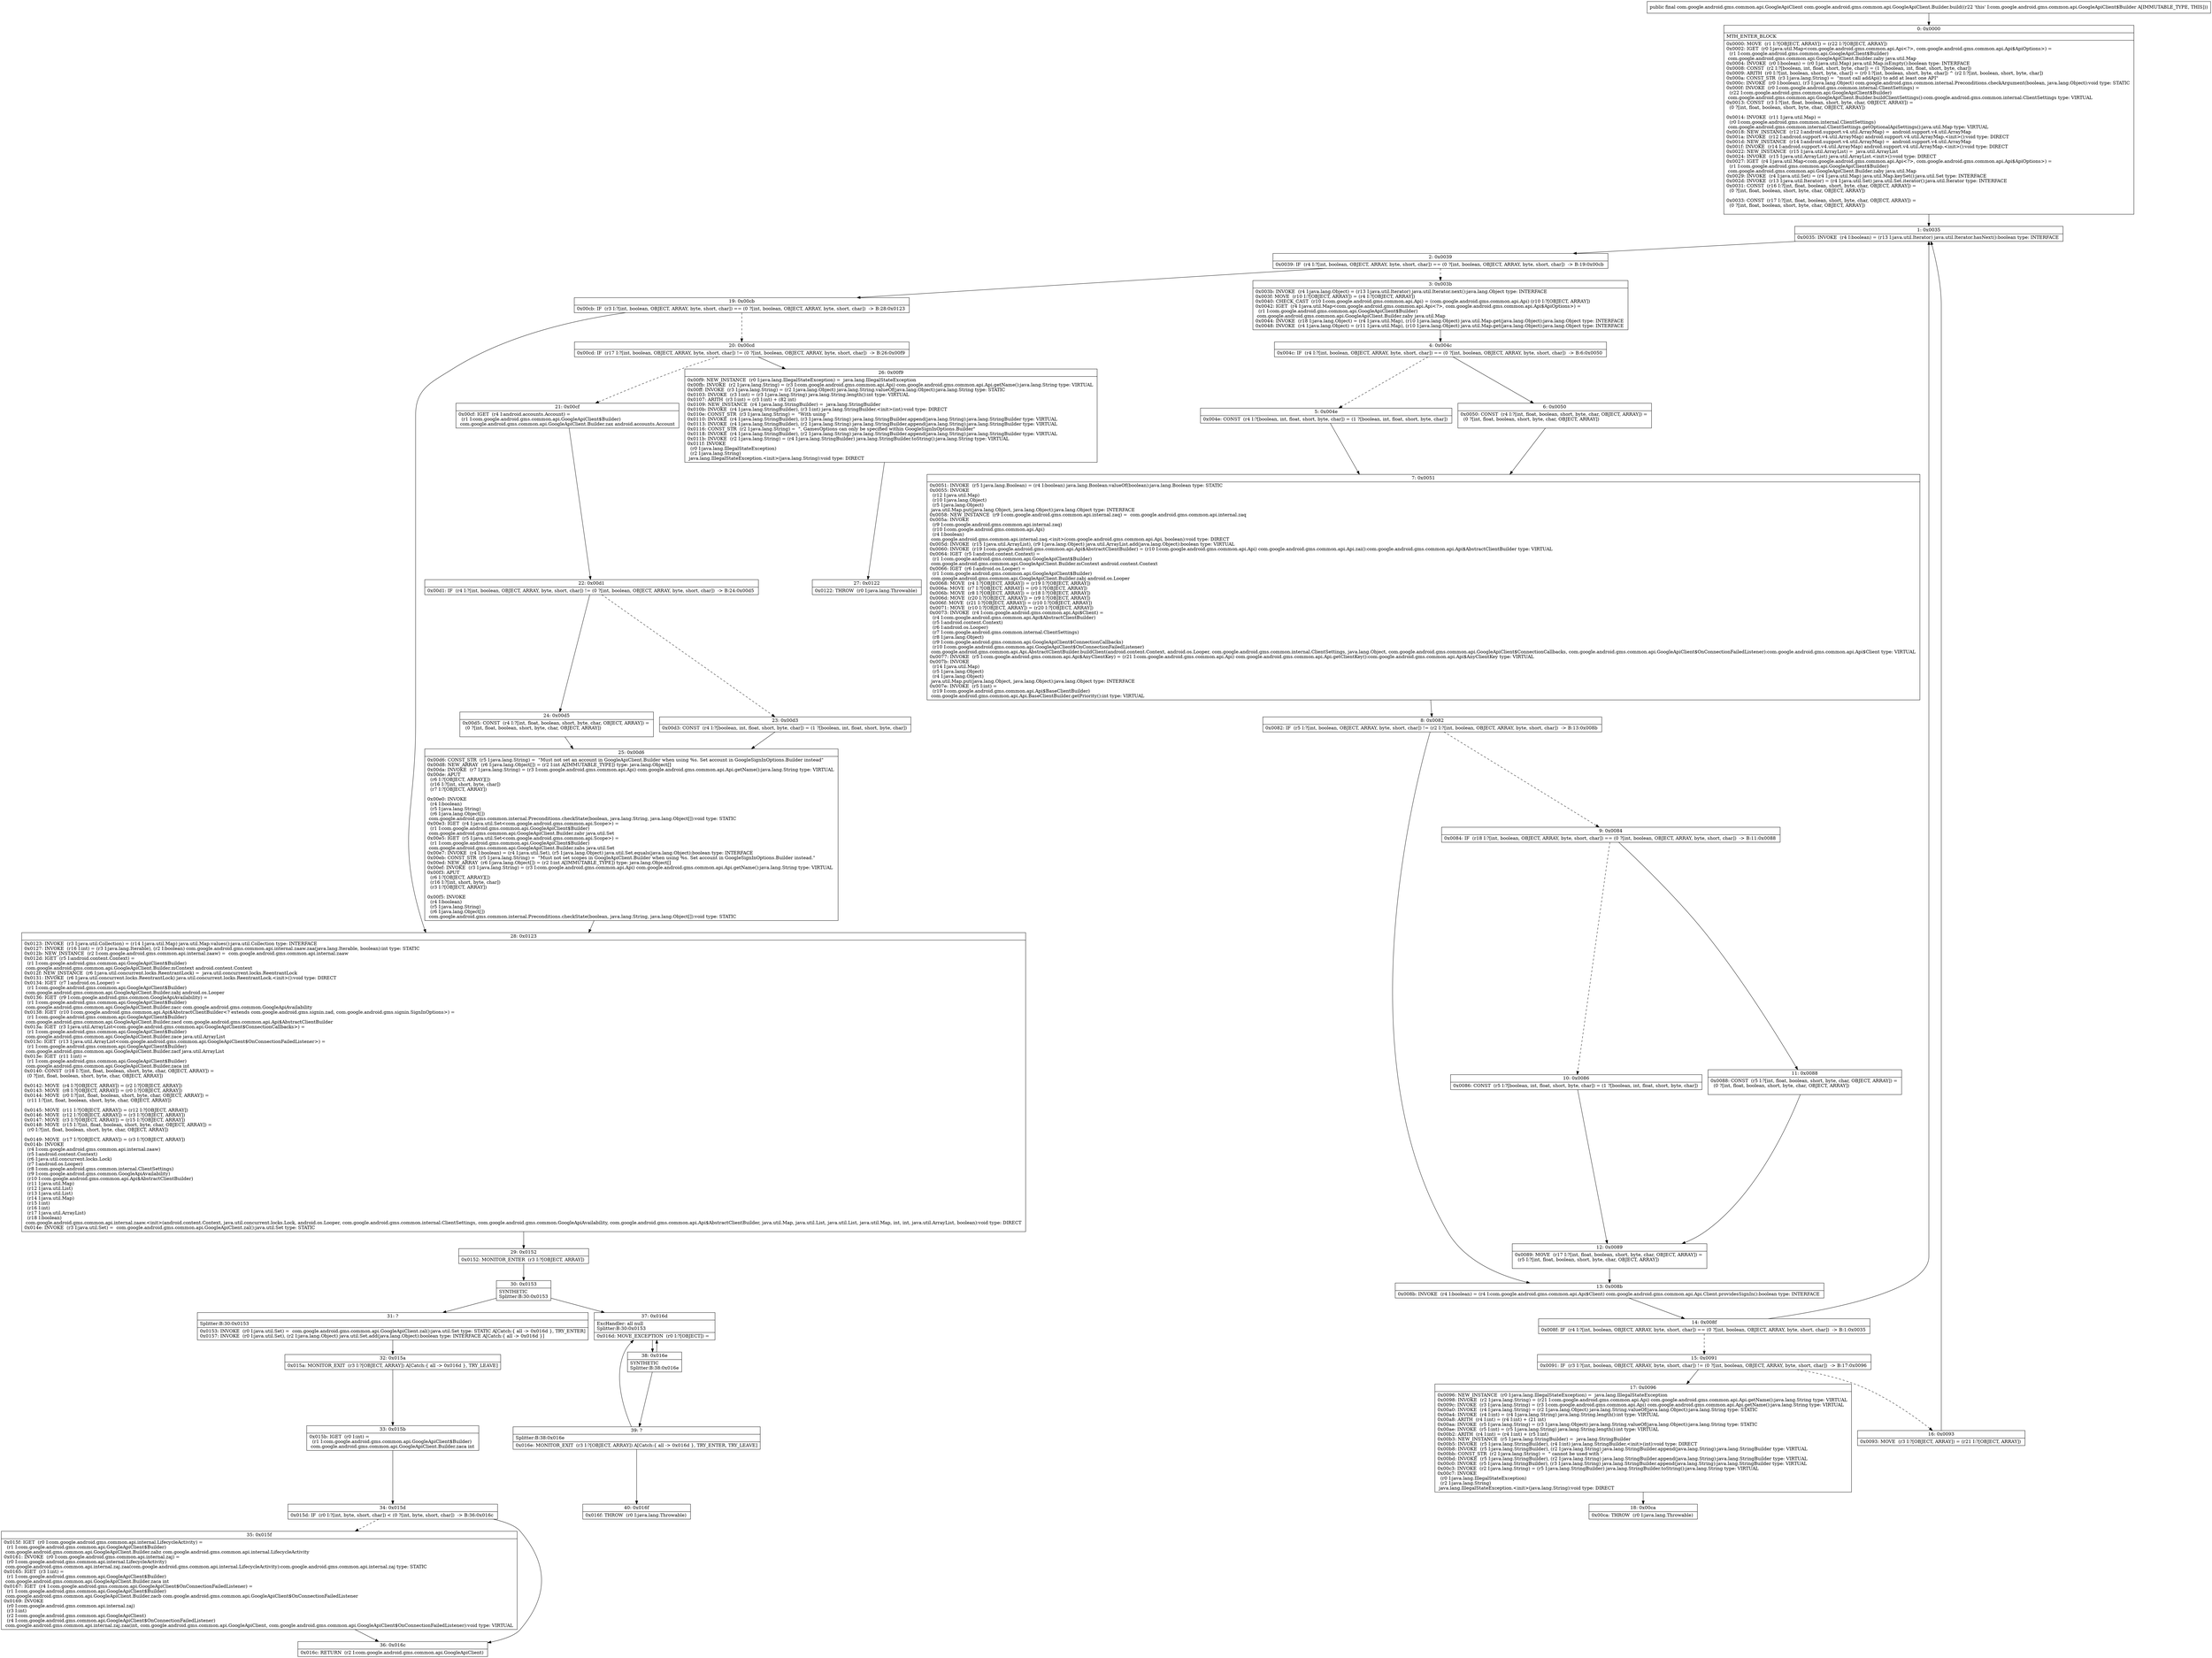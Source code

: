 digraph "CFG forcom.google.android.gms.common.api.GoogleApiClient.Builder.build()Lcom\/google\/android\/gms\/common\/api\/GoogleApiClient;" {
Node_0 [shape=record,label="{0\:\ 0x0000|MTH_ENTER_BLOCK\l|0x0000: MOVE  (r1 I:?[OBJECT, ARRAY]) = (r22 I:?[OBJECT, ARRAY]) \l0x0002: IGET  (r0 I:java.util.Map\<com.google.android.gms.common.api.Api\<?\>, com.google.android.gms.common.api.Api$ApiOptions\>) = \l  (r1 I:com.google.android.gms.common.api.GoogleApiClient$Builder)\l com.google.android.gms.common.api.GoogleApiClient.Builder.zaby java.util.Map \l0x0004: INVOKE  (r0 I:boolean) = (r0 I:java.util.Map) java.util.Map.isEmpty():boolean type: INTERFACE \l0x0008: CONST  (r2 I:?[boolean, int, float, short, byte, char]) = (1 ?[boolean, int, float, short, byte, char]) \l0x0009: ARITH  (r0 I:?[int, boolean, short, byte, char]) = (r0 I:?[int, boolean, short, byte, char]) ^ (r2 I:?[int, boolean, short, byte, char]) \l0x000a: CONST_STR  (r3 I:java.lang.String) =  \"must call addApi() to add at least one API\" \l0x000c: INVOKE  (r0 I:boolean), (r3 I:java.lang.Object) com.google.android.gms.common.internal.Preconditions.checkArgument(boolean, java.lang.Object):void type: STATIC \l0x000f: INVOKE  (r0 I:com.google.android.gms.common.internal.ClientSettings) = \l  (r22 I:com.google.android.gms.common.api.GoogleApiClient$Builder)\l com.google.android.gms.common.api.GoogleApiClient.Builder.buildClientSettings():com.google.android.gms.common.internal.ClientSettings type: VIRTUAL \l0x0013: CONST  (r3 I:?[int, float, boolean, short, byte, char, OBJECT, ARRAY]) = \l  (0 ?[int, float, boolean, short, byte, char, OBJECT, ARRAY])\l \l0x0014: INVOKE  (r11 I:java.util.Map) = \l  (r0 I:com.google.android.gms.common.internal.ClientSettings)\l com.google.android.gms.common.internal.ClientSettings.getOptionalApiSettings():java.util.Map type: VIRTUAL \l0x0018: NEW_INSTANCE  (r12 I:android.support.v4.util.ArrayMap) =  android.support.v4.util.ArrayMap \l0x001a: INVOKE  (r12 I:android.support.v4.util.ArrayMap) android.support.v4.util.ArrayMap.\<init\>():void type: DIRECT \l0x001d: NEW_INSTANCE  (r14 I:android.support.v4.util.ArrayMap) =  android.support.v4.util.ArrayMap \l0x001f: INVOKE  (r14 I:android.support.v4.util.ArrayMap) android.support.v4.util.ArrayMap.\<init\>():void type: DIRECT \l0x0022: NEW_INSTANCE  (r15 I:java.util.ArrayList) =  java.util.ArrayList \l0x0024: INVOKE  (r15 I:java.util.ArrayList) java.util.ArrayList.\<init\>():void type: DIRECT \l0x0027: IGET  (r4 I:java.util.Map\<com.google.android.gms.common.api.Api\<?\>, com.google.android.gms.common.api.Api$ApiOptions\>) = \l  (r1 I:com.google.android.gms.common.api.GoogleApiClient$Builder)\l com.google.android.gms.common.api.GoogleApiClient.Builder.zaby java.util.Map \l0x0029: INVOKE  (r4 I:java.util.Set) = (r4 I:java.util.Map) java.util.Map.keySet():java.util.Set type: INTERFACE \l0x002d: INVOKE  (r13 I:java.util.Iterator) = (r4 I:java.util.Set) java.util.Set.iterator():java.util.Iterator type: INTERFACE \l0x0031: CONST  (r16 I:?[int, float, boolean, short, byte, char, OBJECT, ARRAY]) = \l  (0 ?[int, float, boolean, short, byte, char, OBJECT, ARRAY])\l \l0x0033: CONST  (r17 I:?[int, float, boolean, short, byte, char, OBJECT, ARRAY]) = \l  (0 ?[int, float, boolean, short, byte, char, OBJECT, ARRAY])\l \l}"];
Node_1 [shape=record,label="{1\:\ 0x0035|0x0035: INVOKE  (r4 I:boolean) = (r13 I:java.util.Iterator) java.util.Iterator.hasNext():boolean type: INTERFACE \l}"];
Node_2 [shape=record,label="{2\:\ 0x0039|0x0039: IF  (r4 I:?[int, boolean, OBJECT, ARRAY, byte, short, char]) == (0 ?[int, boolean, OBJECT, ARRAY, byte, short, char])  \-\> B:19:0x00cb \l}"];
Node_3 [shape=record,label="{3\:\ 0x003b|0x003b: INVOKE  (r4 I:java.lang.Object) = (r13 I:java.util.Iterator) java.util.Iterator.next():java.lang.Object type: INTERFACE \l0x003f: MOVE  (r10 I:?[OBJECT, ARRAY]) = (r4 I:?[OBJECT, ARRAY]) \l0x0040: CHECK_CAST  (r10 I:com.google.android.gms.common.api.Api) = (com.google.android.gms.common.api.Api) (r10 I:?[OBJECT, ARRAY]) \l0x0042: IGET  (r4 I:java.util.Map\<com.google.android.gms.common.api.Api\<?\>, com.google.android.gms.common.api.Api$ApiOptions\>) = \l  (r1 I:com.google.android.gms.common.api.GoogleApiClient$Builder)\l com.google.android.gms.common.api.GoogleApiClient.Builder.zaby java.util.Map \l0x0044: INVOKE  (r18 I:java.lang.Object) = (r4 I:java.util.Map), (r10 I:java.lang.Object) java.util.Map.get(java.lang.Object):java.lang.Object type: INTERFACE \l0x0048: INVOKE  (r4 I:java.lang.Object) = (r11 I:java.util.Map), (r10 I:java.lang.Object) java.util.Map.get(java.lang.Object):java.lang.Object type: INTERFACE \l}"];
Node_4 [shape=record,label="{4\:\ 0x004c|0x004c: IF  (r4 I:?[int, boolean, OBJECT, ARRAY, byte, short, char]) == (0 ?[int, boolean, OBJECT, ARRAY, byte, short, char])  \-\> B:6:0x0050 \l}"];
Node_5 [shape=record,label="{5\:\ 0x004e|0x004e: CONST  (r4 I:?[boolean, int, float, short, byte, char]) = (1 ?[boolean, int, float, short, byte, char]) \l}"];
Node_6 [shape=record,label="{6\:\ 0x0050|0x0050: CONST  (r4 I:?[int, float, boolean, short, byte, char, OBJECT, ARRAY]) = \l  (0 ?[int, float, boolean, short, byte, char, OBJECT, ARRAY])\l \l}"];
Node_7 [shape=record,label="{7\:\ 0x0051|0x0051: INVOKE  (r5 I:java.lang.Boolean) = (r4 I:boolean) java.lang.Boolean.valueOf(boolean):java.lang.Boolean type: STATIC \l0x0055: INVOKE  \l  (r12 I:java.util.Map)\l  (r10 I:java.lang.Object)\l  (r5 I:java.lang.Object)\l java.util.Map.put(java.lang.Object, java.lang.Object):java.lang.Object type: INTERFACE \l0x0058: NEW_INSTANCE  (r9 I:com.google.android.gms.common.api.internal.zaq) =  com.google.android.gms.common.api.internal.zaq \l0x005a: INVOKE  \l  (r9 I:com.google.android.gms.common.api.internal.zaq)\l  (r10 I:com.google.android.gms.common.api.Api)\l  (r4 I:boolean)\l com.google.android.gms.common.api.internal.zaq.\<init\>(com.google.android.gms.common.api.Api, boolean):void type: DIRECT \l0x005d: INVOKE  (r15 I:java.util.ArrayList), (r9 I:java.lang.Object) java.util.ArrayList.add(java.lang.Object):boolean type: VIRTUAL \l0x0060: INVOKE  (r19 I:com.google.android.gms.common.api.Api$AbstractClientBuilder) = (r10 I:com.google.android.gms.common.api.Api) com.google.android.gms.common.api.Api.zai():com.google.android.gms.common.api.Api$AbstractClientBuilder type: VIRTUAL \l0x0064: IGET  (r5 I:android.content.Context) = \l  (r1 I:com.google.android.gms.common.api.GoogleApiClient$Builder)\l com.google.android.gms.common.api.GoogleApiClient.Builder.mContext android.content.Context \l0x0066: IGET  (r6 I:android.os.Looper) = \l  (r1 I:com.google.android.gms.common.api.GoogleApiClient$Builder)\l com.google.android.gms.common.api.GoogleApiClient.Builder.zabj android.os.Looper \l0x0068: MOVE  (r4 I:?[OBJECT, ARRAY]) = (r19 I:?[OBJECT, ARRAY]) \l0x006a: MOVE  (r7 I:?[OBJECT, ARRAY]) = (r0 I:?[OBJECT, ARRAY]) \l0x006b: MOVE  (r8 I:?[OBJECT, ARRAY]) = (r18 I:?[OBJECT, ARRAY]) \l0x006d: MOVE  (r20 I:?[OBJECT, ARRAY]) = (r9 I:?[OBJECT, ARRAY]) \l0x006f: MOVE  (r21 I:?[OBJECT, ARRAY]) = (r10 I:?[OBJECT, ARRAY]) \l0x0071: MOVE  (r10 I:?[OBJECT, ARRAY]) = (r20 I:?[OBJECT, ARRAY]) \l0x0073: INVOKE  (r4 I:com.google.android.gms.common.api.Api$Client) = \l  (r4 I:com.google.android.gms.common.api.Api$AbstractClientBuilder)\l  (r5 I:android.content.Context)\l  (r6 I:android.os.Looper)\l  (r7 I:com.google.android.gms.common.internal.ClientSettings)\l  (r8 I:java.lang.Object)\l  (r9 I:com.google.android.gms.common.api.GoogleApiClient$ConnectionCallbacks)\l  (r10 I:com.google.android.gms.common.api.GoogleApiClient$OnConnectionFailedListener)\l com.google.android.gms.common.api.Api.AbstractClientBuilder.buildClient(android.content.Context, android.os.Looper, com.google.android.gms.common.internal.ClientSettings, java.lang.Object, com.google.android.gms.common.api.GoogleApiClient$ConnectionCallbacks, com.google.android.gms.common.api.GoogleApiClient$OnConnectionFailedListener):com.google.android.gms.common.api.Api$Client type: VIRTUAL \l0x0077: INVOKE  (r5 I:com.google.android.gms.common.api.Api$AnyClientKey) = (r21 I:com.google.android.gms.common.api.Api) com.google.android.gms.common.api.Api.getClientKey():com.google.android.gms.common.api.Api$AnyClientKey type: VIRTUAL \l0x007b: INVOKE  \l  (r14 I:java.util.Map)\l  (r5 I:java.lang.Object)\l  (r4 I:java.lang.Object)\l java.util.Map.put(java.lang.Object, java.lang.Object):java.lang.Object type: INTERFACE \l0x007e: INVOKE  (r5 I:int) = \l  (r19 I:com.google.android.gms.common.api.Api$BaseClientBuilder)\l com.google.android.gms.common.api.Api.BaseClientBuilder.getPriority():int type: VIRTUAL \l}"];
Node_8 [shape=record,label="{8\:\ 0x0082|0x0082: IF  (r5 I:?[int, boolean, OBJECT, ARRAY, byte, short, char]) != (r2 I:?[int, boolean, OBJECT, ARRAY, byte, short, char])  \-\> B:13:0x008b \l}"];
Node_9 [shape=record,label="{9\:\ 0x0084|0x0084: IF  (r18 I:?[int, boolean, OBJECT, ARRAY, byte, short, char]) == (0 ?[int, boolean, OBJECT, ARRAY, byte, short, char])  \-\> B:11:0x0088 \l}"];
Node_10 [shape=record,label="{10\:\ 0x0086|0x0086: CONST  (r5 I:?[boolean, int, float, short, byte, char]) = (1 ?[boolean, int, float, short, byte, char]) \l}"];
Node_11 [shape=record,label="{11\:\ 0x0088|0x0088: CONST  (r5 I:?[int, float, boolean, short, byte, char, OBJECT, ARRAY]) = \l  (0 ?[int, float, boolean, short, byte, char, OBJECT, ARRAY])\l \l}"];
Node_12 [shape=record,label="{12\:\ 0x0089|0x0089: MOVE  (r17 I:?[int, float, boolean, short, byte, char, OBJECT, ARRAY]) = \l  (r5 I:?[int, float, boolean, short, byte, char, OBJECT, ARRAY])\l \l}"];
Node_13 [shape=record,label="{13\:\ 0x008b|0x008b: INVOKE  (r4 I:boolean) = (r4 I:com.google.android.gms.common.api.Api$Client) com.google.android.gms.common.api.Api.Client.providesSignIn():boolean type: INTERFACE \l}"];
Node_14 [shape=record,label="{14\:\ 0x008f|0x008f: IF  (r4 I:?[int, boolean, OBJECT, ARRAY, byte, short, char]) == (0 ?[int, boolean, OBJECT, ARRAY, byte, short, char])  \-\> B:1:0x0035 \l}"];
Node_15 [shape=record,label="{15\:\ 0x0091|0x0091: IF  (r3 I:?[int, boolean, OBJECT, ARRAY, byte, short, char]) != (0 ?[int, boolean, OBJECT, ARRAY, byte, short, char])  \-\> B:17:0x0096 \l}"];
Node_16 [shape=record,label="{16\:\ 0x0093|0x0093: MOVE  (r3 I:?[OBJECT, ARRAY]) = (r21 I:?[OBJECT, ARRAY]) \l}"];
Node_17 [shape=record,label="{17\:\ 0x0096|0x0096: NEW_INSTANCE  (r0 I:java.lang.IllegalStateException) =  java.lang.IllegalStateException \l0x0098: INVOKE  (r2 I:java.lang.String) = (r21 I:com.google.android.gms.common.api.Api) com.google.android.gms.common.api.Api.getName():java.lang.String type: VIRTUAL \l0x009c: INVOKE  (r3 I:java.lang.String) = (r3 I:com.google.android.gms.common.api.Api) com.google.android.gms.common.api.Api.getName():java.lang.String type: VIRTUAL \l0x00a0: INVOKE  (r4 I:java.lang.String) = (r2 I:java.lang.Object) java.lang.String.valueOf(java.lang.Object):java.lang.String type: STATIC \l0x00a4: INVOKE  (r4 I:int) = (r4 I:java.lang.String) java.lang.String.length():int type: VIRTUAL \l0x00a8: ARITH  (r4 I:int) = (r4 I:int) + (21 int) \l0x00aa: INVOKE  (r5 I:java.lang.String) = (r3 I:java.lang.Object) java.lang.String.valueOf(java.lang.Object):java.lang.String type: STATIC \l0x00ae: INVOKE  (r5 I:int) = (r5 I:java.lang.String) java.lang.String.length():int type: VIRTUAL \l0x00b2: ARITH  (r4 I:int) = (r4 I:int) + (r5 I:int) \l0x00b3: NEW_INSTANCE  (r5 I:java.lang.StringBuilder) =  java.lang.StringBuilder \l0x00b5: INVOKE  (r5 I:java.lang.StringBuilder), (r4 I:int) java.lang.StringBuilder.\<init\>(int):void type: DIRECT \l0x00b8: INVOKE  (r5 I:java.lang.StringBuilder), (r2 I:java.lang.String) java.lang.StringBuilder.append(java.lang.String):java.lang.StringBuilder type: VIRTUAL \l0x00bb: CONST_STR  (r2 I:java.lang.String) =  \" cannot be used with \" \l0x00bd: INVOKE  (r5 I:java.lang.StringBuilder), (r2 I:java.lang.String) java.lang.StringBuilder.append(java.lang.String):java.lang.StringBuilder type: VIRTUAL \l0x00c0: INVOKE  (r5 I:java.lang.StringBuilder), (r3 I:java.lang.String) java.lang.StringBuilder.append(java.lang.String):java.lang.StringBuilder type: VIRTUAL \l0x00c3: INVOKE  (r2 I:java.lang.String) = (r5 I:java.lang.StringBuilder) java.lang.StringBuilder.toString():java.lang.String type: VIRTUAL \l0x00c7: INVOKE  \l  (r0 I:java.lang.IllegalStateException)\l  (r2 I:java.lang.String)\l java.lang.IllegalStateException.\<init\>(java.lang.String):void type: DIRECT \l}"];
Node_18 [shape=record,label="{18\:\ 0x00ca|0x00ca: THROW  (r0 I:java.lang.Throwable) \l}"];
Node_19 [shape=record,label="{19\:\ 0x00cb|0x00cb: IF  (r3 I:?[int, boolean, OBJECT, ARRAY, byte, short, char]) == (0 ?[int, boolean, OBJECT, ARRAY, byte, short, char])  \-\> B:28:0x0123 \l}"];
Node_20 [shape=record,label="{20\:\ 0x00cd|0x00cd: IF  (r17 I:?[int, boolean, OBJECT, ARRAY, byte, short, char]) != (0 ?[int, boolean, OBJECT, ARRAY, byte, short, char])  \-\> B:26:0x00f9 \l}"];
Node_21 [shape=record,label="{21\:\ 0x00cf|0x00cf: IGET  (r4 I:android.accounts.Account) = \l  (r1 I:com.google.android.gms.common.api.GoogleApiClient$Builder)\l com.google.android.gms.common.api.GoogleApiClient.Builder.zax android.accounts.Account \l}"];
Node_22 [shape=record,label="{22\:\ 0x00d1|0x00d1: IF  (r4 I:?[int, boolean, OBJECT, ARRAY, byte, short, char]) != (0 ?[int, boolean, OBJECT, ARRAY, byte, short, char])  \-\> B:24:0x00d5 \l}"];
Node_23 [shape=record,label="{23\:\ 0x00d3|0x00d3: CONST  (r4 I:?[boolean, int, float, short, byte, char]) = (1 ?[boolean, int, float, short, byte, char]) \l}"];
Node_24 [shape=record,label="{24\:\ 0x00d5|0x00d5: CONST  (r4 I:?[int, float, boolean, short, byte, char, OBJECT, ARRAY]) = \l  (0 ?[int, float, boolean, short, byte, char, OBJECT, ARRAY])\l \l}"];
Node_25 [shape=record,label="{25\:\ 0x00d6|0x00d6: CONST_STR  (r5 I:java.lang.String) =  \"Must not set an account in GoogleApiClient.Builder when using %s. Set account in GoogleSignInOptions.Builder instead\" \l0x00d8: NEW_ARRAY  (r6 I:java.lang.Object[]) = (r2 I:int A[IMMUTABLE_TYPE]) type: java.lang.Object[] \l0x00da: INVOKE  (r7 I:java.lang.String) = (r3 I:com.google.android.gms.common.api.Api) com.google.android.gms.common.api.Api.getName():java.lang.String type: VIRTUAL \l0x00de: APUT  \l  (r6 I:?[OBJECT, ARRAY][])\l  (r16 I:?[int, short, byte, char])\l  (r7 I:?[OBJECT, ARRAY])\l \l0x00e0: INVOKE  \l  (r4 I:boolean)\l  (r5 I:java.lang.String)\l  (r6 I:java.lang.Object[])\l com.google.android.gms.common.internal.Preconditions.checkState(boolean, java.lang.String, java.lang.Object[]):void type: STATIC \l0x00e3: IGET  (r4 I:java.util.Set\<com.google.android.gms.common.api.Scope\>) = \l  (r1 I:com.google.android.gms.common.api.GoogleApiClient$Builder)\l com.google.android.gms.common.api.GoogleApiClient.Builder.zabr java.util.Set \l0x00e5: IGET  (r5 I:java.util.Set\<com.google.android.gms.common.api.Scope\>) = \l  (r1 I:com.google.android.gms.common.api.GoogleApiClient$Builder)\l com.google.android.gms.common.api.GoogleApiClient.Builder.zabs java.util.Set \l0x00e7: INVOKE  (r4 I:boolean) = (r4 I:java.util.Set), (r5 I:java.lang.Object) java.util.Set.equals(java.lang.Object):boolean type: INTERFACE \l0x00eb: CONST_STR  (r5 I:java.lang.String) =  \"Must not set scopes in GoogleApiClient.Builder when using %s. Set account in GoogleSignInOptions.Builder instead.\" \l0x00ed: NEW_ARRAY  (r6 I:java.lang.Object[]) = (r2 I:int A[IMMUTABLE_TYPE]) type: java.lang.Object[] \l0x00ef: INVOKE  (r3 I:java.lang.String) = (r3 I:com.google.android.gms.common.api.Api) com.google.android.gms.common.api.Api.getName():java.lang.String type: VIRTUAL \l0x00f3: APUT  \l  (r6 I:?[OBJECT, ARRAY][])\l  (r16 I:?[int, short, byte, char])\l  (r3 I:?[OBJECT, ARRAY])\l \l0x00f5: INVOKE  \l  (r4 I:boolean)\l  (r5 I:java.lang.String)\l  (r6 I:java.lang.Object[])\l com.google.android.gms.common.internal.Preconditions.checkState(boolean, java.lang.String, java.lang.Object[]):void type: STATIC \l}"];
Node_26 [shape=record,label="{26\:\ 0x00f9|0x00f9: NEW_INSTANCE  (r0 I:java.lang.IllegalStateException) =  java.lang.IllegalStateException \l0x00fb: INVOKE  (r2 I:java.lang.String) = (r3 I:com.google.android.gms.common.api.Api) com.google.android.gms.common.api.Api.getName():java.lang.String type: VIRTUAL \l0x00ff: INVOKE  (r3 I:java.lang.String) = (r2 I:java.lang.Object) java.lang.String.valueOf(java.lang.Object):java.lang.String type: STATIC \l0x0103: INVOKE  (r3 I:int) = (r3 I:java.lang.String) java.lang.String.length():int type: VIRTUAL \l0x0107: ARITH  (r3 I:int) = (r3 I:int) + (82 int) \l0x0109: NEW_INSTANCE  (r4 I:java.lang.StringBuilder) =  java.lang.StringBuilder \l0x010b: INVOKE  (r4 I:java.lang.StringBuilder), (r3 I:int) java.lang.StringBuilder.\<init\>(int):void type: DIRECT \l0x010e: CONST_STR  (r3 I:java.lang.String) =  \"With using \" \l0x0110: INVOKE  (r4 I:java.lang.StringBuilder), (r3 I:java.lang.String) java.lang.StringBuilder.append(java.lang.String):java.lang.StringBuilder type: VIRTUAL \l0x0113: INVOKE  (r4 I:java.lang.StringBuilder), (r2 I:java.lang.String) java.lang.StringBuilder.append(java.lang.String):java.lang.StringBuilder type: VIRTUAL \l0x0116: CONST_STR  (r2 I:java.lang.String) =  \", GamesOptions can only be specified within GoogleSignInOptions.Builder\" \l0x0118: INVOKE  (r4 I:java.lang.StringBuilder), (r2 I:java.lang.String) java.lang.StringBuilder.append(java.lang.String):java.lang.StringBuilder type: VIRTUAL \l0x011b: INVOKE  (r2 I:java.lang.String) = (r4 I:java.lang.StringBuilder) java.lang.StringBuilder.toString():java.lang.String type: VIRTUAL \l0x011f: INVOKE  \l  (r0 I:java.lang.IllegalStateException)\l  (r2 I:java.lang.String)\l java.lang.IllegalStateException.\<init\>(java.lang.String):void type: DIRECT \l}"];
Node_27 [shape=record,label="{27\:\ 0x0122|0x0122: THROW  (r0 I:java.lang.Throwable) \l}"];
Node_28 [shape=record,label="{28\:\ 0x0123|0x0123: INVOKE  (r3 I:java.util.Collection) = (r14 I:java.util.Map) java.util.Map.values():java.util.Collection type: INTERFACE \l0x0127: INVOKE  (r16 I:int) = (r3 I:java.lang.Iterable), (r2 I:boolean) com.google.android.gms.common.api.internal.zaaw.zaa(java.lang.Iterable, boolean):int type: STATIC \l0x012b: NEW_INSTANCE  (r2 I:com.google.android.gms.common.api.internal.zaaw) =  com.google.android.gms.common.api.internal.zaaw \l0x012d: IGET  (r5 I:android.content.Context) = \l  (r1 I:com.google.android.gms.common.api.GoogleApiClient$Builder)\l com.google.android.gms.common.api.GoogleApiClient.Builder.mContext android.content.Context \l0x012f: NEW_INSTANCE  (r6 I:java.util.concurrent.locks.ReentrantLock) =  java.util.concurrent.locks.ReentrantLock \l0x0131: INVOKE  (r6 I:java.util.concurrent.locks.ReentrantLock) java.util.concurrent.locks.ReentrantLock.\<init\>():void type: DIRECT \l0x0134: IGET  (r7 I:android.os.Looper) = \l  (r1 I:com.google.android.gms.common.api.GoogleApiClient$Builder)\l com.google.android.gms.common.api.GoogleApiClient.Builder.zabj android.os.Looper \l0x0136: IGET  (r9 I:com.google.android.gms.common.GoogleApiAvailability) = \l  (r1 I:com.google.android.gms.common.api.GoogleApiClient$Builder)\l com.google.android.gms.common.api.GoogleApiClient.Builder.zacc com.google.android.gms.common.GoogleApiAvailability \l0x0138: IGET  (r10 I:com.google.android.gms.common.api.Api$AbstractClientBuilder\<? extends com.google.android.gms.signin.zad, com.google.android.gms.signin.SignInOptions\>) = \l  (r1 I:com.google.android.gms.common.api.GoogleApiClient$Builder)\l com.google.android.gms.common.api.GoogleApiClient.Builder.zacd com.google.android.gms.common.api.Api$AbstractClientBuilder \l0x013a: IGET  (r3 I:java.util.ArrayList\<com.google.android.gms.common.api.GoogleApiClient$ConnectionCallbacks\>) = \l  (r1 I:com.google.android.gms.common.api.GoogleApiClient$Builder)\l com.google.android.gms.common.api.GoogleApiClient.Builder.zace java.util.ArrayList \l0x013c: IGET  (r13 I:java.util.ArrayList\<com.google.android.gms.common.api.GoogleApiClient$OnConnectionFailedListener\>) = \l  (r1 I:com.google.android.gms.common.api.GoogleApiClient$Builder)\l com.google.android.gms.common.api.GoogleApiClient.Builder.zacf java.util.ArrayList \l0x013e: IGET  (r11 I:int) = \l  (r1 I:com.google.android.gms.common.api.GoogleApiClient$Builder)\l com.google.android.gms.common.api.GoogleApiClient.Builder.zaca int \l0x0140: CONST  (r18 I:?[int, float, boolean, short, byte, char, OBJECT, ARRAY]) = \l  (0 ?[int, float, boolean, short, byte, char, OBJECT, ARRAY])\l \l0x0142: MOVE  (r4 I:?[OBJECT, ARRAY]) = (r2 I:?[OBJECT, ARRAY]) \l0x0143: MOVE  (r8 I:?[OBJECT, ARRAY]) = (r0 I:?[OBJECT, ARRAY]) \l0x0144: MOVE  (r0 I:?[int, float, boolean, short, byte, char, OBJECT, ARRAY]) = \l  (r11 I:?[int, float, boolean, short, byte, char, OBJECT, ARRAY])\l \l0x0145: MOVE  (r11 I:?[OBJECT, ARRAY]) = (r12 I:?[OBJECT, ARRAY]) \l0x0146: MOVE  (r12 I:?[OBJECT, ARRAY]) = (r3 I:?[OBJECT, ARRAY]) \l0x0147: MOVE  (r3 I:?[OBJECT, ARRAY]) = (r15 I:?[OBJECT, ARRAY]) \l0x0148: MOVE  (r15 I:?[int, float, boolean, short, byte, char, OBJECT, ARRAY]) = \l  (r0 I:?[int, float, boolean, short, byte, char, OBJECT, ARRAY])\l \l0x0149: MOVE  (r17 I:?[OBJECT, ARRAY]) = (r3 I:?[OBJECT, ARRAY]) \l0x014b: INVOKE  \l  (r4 I:com.google.android.gms.common.api.internal.zaaw)\l  (r5 I:android.content.Context)\l  (r6 I:java.util.concurrent.locks.Lock)\l  (r7 I:android.os.Looper)\l  (r8 I:com.google.android.gms.common.internal.ClientSettings)\l  (r9 I:com.google.android.gms.common.GoogleApiAvailability)\l  (r10 I:com.google.android.gms.common.api.Api$AbstractClientBuilder)\l  (r11 I:java.util.Map)\l  (r12 I:java.util.List)\l  (r13 I:java.util.List)\l  (r14 I:java.util.Map)\l  (r15 I:int)\l  (r16 I:int)\l  (r17 I:java.util.ArrayList)\l  (r18 I:boolean)\l com.google.android.gms.common.api.internal.zaaw.\<init\>(android.content.Context, java.util.concurrent.locks.Lock, android.os.Looper, com.google.android.gms.common.internal.ClientSettings, com.google.android.gms.common.GoogleApiAvailability, com.google.android.gms.common.api.Api$AbstractClientBuilder, java.util.Map, java.util.List, java.util.List, java.util.Map, int, int, java.util.ArrayList, boolean):void type: DIRECT \l0x014e: INVOKE  (r3 I:java.util.Set) =  com.google.android.gms.common.api.GoogleApiClient.zal():java.util.Set type: STATIC \l}"];
Node_29 [shape=record,label="{29\:\ 0x0152|0x0152: MONITOR_ENTER  (r3 I:?[OBJECT, ARRAY]) \l}"];
Node_30 [shape=record,label="{30\:\ 0x0153|SYNTHETIC\lSplitter:B:30:0x0153\l}"];
Node_31 [shape=record,label="{31\:\ ?|Splitter:B:30:0x0153\l|0x0153: INVOKE  (r0 I:java.util.Set) =  com.google.android.gms.common.api.GoogleApiClient.zal():java.util.Set type: STATIC A[Catch:\{ all \-\> 0x016d \}, TRY_ENTER]\l0x0157: INVOKE  (r0 I:java.util.Set), (r2 I:java.lang.Object) java.util.Set.add(java.lang.Object):boolean type: INTERFACE A[Catch:\{ all \-\> 0x016d \}]\l}"];
Node_32 [shape=record,label="{32\:\ 0x015a|0x015a: MONITOR_EXIT  (r3 I:?[OBJECT, ARRAY]) A[Catch:\{ all \-\> 0x016d \}, TRY_LEAVE]\l}"];
Node_33 [shape=record,label="{33\:\ 0x015b|0x015b: IGET  (r0 I:int) = \l  (r1 I:com.google.android.gms.common.api.GoogleApiClient$Builder)\l com.google.android.gms.common.api.GoogleApiClient.Builder.zaca int \l}"];
Node_34 [shape=record,label="{34\:\ 0x015d|0x015d: IF  (r0 I:?[int, byte, short, char]) \< (0 ?[int, byte, short, char])  \-\> B:36:0x016c \l}"];
Node_35 [shape=record,label="{35\:\ 0x015f|0x015f: IGET  (r0 I:com.google.android.gms.common.api.internal.LifecycleActivity) = \l  (r1 I:com.google.android.gms.common.api.GoogleApiClient$Builder)\l com.google.android.gms.common.api.GoogleApiClient.Builder.zabz com.google.android.gms.common.api.internal.LifecycleActivity \l0x0161: INVOKE  (r0 I:com.google.android.gms.common.api.internal.zaj) = \l  (r0 I:com.google.android.gms.common.api.internal.LifecycleActivity)\l com.google.android.gms.common.api.internal.zaj.zaa(com.google.android.gms.common.api.internal.LifecycleActivity):com.google.android.gms.common.api.internal.zaj type: STATIC \l0x0165: IGET  (r3 I:int) = \l  (r1 I:com.google.android.gms.common.api.GoogleApiClient$Builder)\l com.google.android.gms.common.api.GoogleApiClient.Builder.zaca int \l0x0167: IGET  (r4 I:com.google.android.gms.common.api.GoogleApiClient$OnConnectionFailedListener) = \l  (r1 I:com.google.android.gms.common.api.GoogleApiClient$Builder)\l com.google.android.gms.common.api.GoogleApiClient.Builder.zacb com.google.android.gms.common.api.GoogleApiClient$OnConnectionFailedListener \l0x0169: INVOKE  \l  (r0 I:com.google.android.gms.common.api.internal.zaj)\l  (r3 I:int)\l  (r2 I:com.google.android.gms.common.api.GoogleApiClient)\l  (r4 I:com.google.android.gms.common.api.GoogleApiClient$OnConnectionFailedListener)\l com.google.android.gms.common.api.internal.zaj.zaa(int, com.google.android.gms.common.api.GoogleApiClient, com.google.android.gms.common.api.GoogleApiClient$OnConnectionFailedListener):void type: VIRTUAL \l}"];
Node_36 [shape=record,label="{36\:\ 0x016c|0x016c: RETURN  (r2 I:com.google.android.gms.common.api.GoogleApiClient) \l}"];
Node_37 [shape=record,label="{37\:\ 0x016d|ExcHandler: all null\lSplitter:B:30:0x0153\l|0x016d: MOVE_EXCEPTION  (r0 I:?[OBJECT]) =  \l}"];
Node_38 [shape=record,label="{38\:\ 0x016e|SYNTHETIC\lSplitter:B:38:0x016e\l}"];
Node_39 [shape=record,label="{39\:\ ?|Splitter:B:38:0x016e\l|0x016e: MONITOR_EXIT  (r3 I:?[OBJECT, ARRAY]) A[Catch:\{ all \-\> 0x016d \}, TRY_ENTER, TRY_LEAVE]\l}"];
Node_40 [shape=record,label="{40\:\ 0x016f|0x016f: THROW  (r0 I:java.lang.Throwable) \l}"];
MethodNode[shape=record,label="{public final com.google.android.gms.common.api.GoogleApiClient com.google.android.gms.common.api.GoogleApiClient.Builder.build((r22 'this' I:com.google.android.gms.common.api.GoogleApiClient$Builder A[IMMUTABLE_TYPE, THIS])) }"];
MethodNode -> Node_0;
Node_0 -> Node_1;
Node_1 -> Node_2;
Node_2 -> Node_3[style=dashed];
Node_2 -> Node_19;
Node_3 -> Node_4;
Node_4 -> Node_5[style=dashed];
Node_4 -> Node_6;
Node_5 -> Node_7;
Node_6 -> Node_7;
Node_7 -> Node_8;
Node_8 -> Node_9[style=dashed];
Node_8 -> Node_13;
Node_9 -> Node_10[style=dashed];
Node_9 -> Node_11;
Node_10 -> Node_12;
Node_11 -> Node_12;
Node_12 -> Node_13;
Node_13 -> Node_14;
Node_14 -> Node_1;
Node_14 -> Node_15[style=dashed];
Node_15 -> Node_16[style=dashed];
Node_15 -> Node_17;
Node_16 -> Node_1;
Node_17 -> Node_18;
Node_19 -> Node_20[style=dashed];
Node_19 -> Node_28;
Node_20 -> Node_21[style=dashed];
Node_20 -> Node_26;
Node_21 -> Node_22;
Node_22 -> Node_23[style=dashed];
Node_22 -> Node_24;
Node_23 -> Node_25;
Node_24 -> Node_25;
Node_25 -> Node_28;
Node_26 -> Node_27;
Node_28 -> Node_29;
Node_29 -> Node_30;
Node_30 -> Node_31;
Node_30 -> Node_37;
Node_31 -> Node_32;
Node_32 -> Node_33;
Node_33 -> Node_34;
Node_34 -> Node_35[style=dashed];
Node_34 -> Node_36;
Node_35 -> Node_36;
Node_37 -> Node_38;
Node_38 -> Node_39;
Node_38 -> Node_37;
Node_39 -> Node_40;
Node_39 -> Node_37;
}


